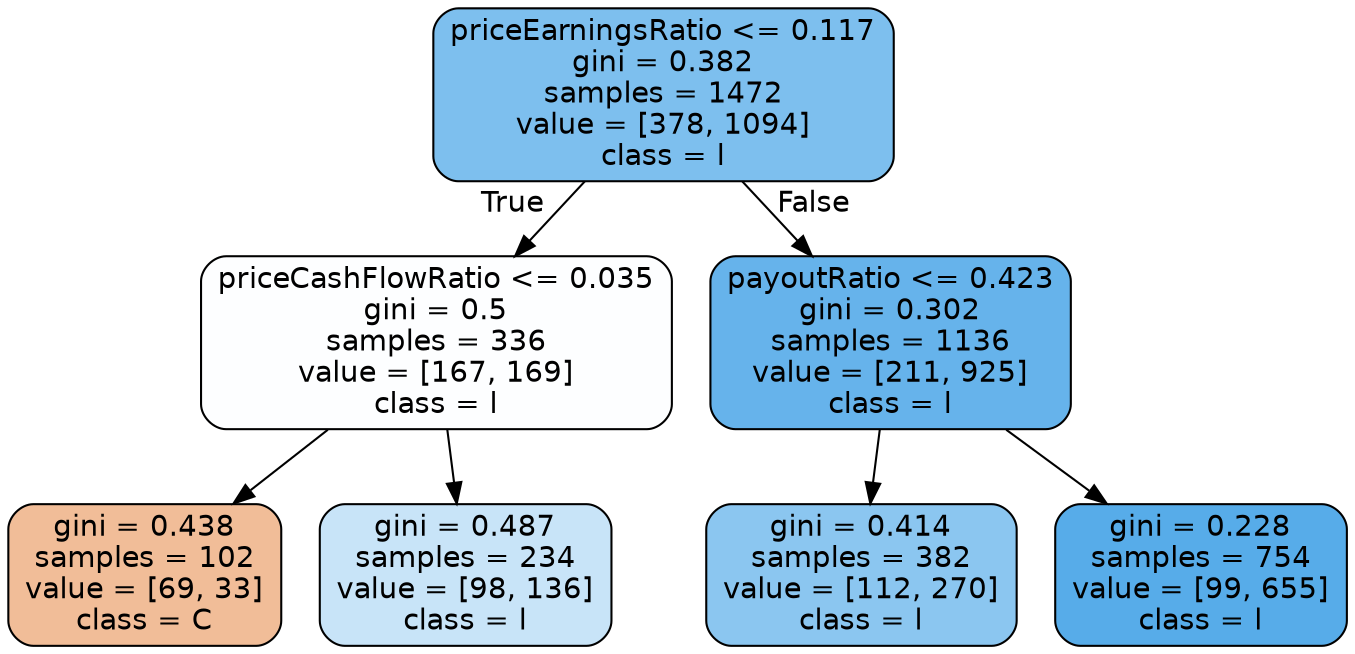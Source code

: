 digraph Tree {
node [shape=box, style="filled, rounded", color="black", fontname=helvetica] ;
edge [fontname=helvetica] ;
0 [label="priceEarningsRatio <= 0.117\ngini = 0.382\nsamples = 1472\nvalue = [378, 1094]\nclass = l", fillcolor="#7dbfee"] ;
1 [label="priceCashFlowRatio <= 0.035\ngini = 0.5\nsamples = 336\nvalue = [167, 169]\nclass = l", fillcolor="#fdfeff"] ;
0 -> 1 [labeldistance=2.5, labelangle=45, headlabel="True"] ;
2 [label="gini = 0.438\nsamples = 102\nvalue = [69, 33]\nclass = C", fillcolor="#f1bd98"] ;
1 -> 2 ;
3 [label="gini = 0.487\nsamples = 234\nvalue = [98, 136]\nclass = l", fillcolor="#c8e4f8"] ;
1 -> 3 ;
4 [label="payoutRatio <= 0.423\ngini = 0.302\nsamples = 1136\nvalue = [211, 925]\nclass = l", fillcolor="#66b3eb"] ;
0 -> 4 [labeldistance=2.5, labelangle=-45, headlabel="False"] ;
5 [label="gini = 0.414\nsamples = 382\nvalue = [112, 270]\nclass = l", fillcolor="#8bc6f0"] ;
4 -> 5 ;
6 [label="gini = 0.228\nsamples = 754\nvalue = [99, 655]\nclass = l", fillcolor="#57ace9"] ;
4 -> 6 ;
}